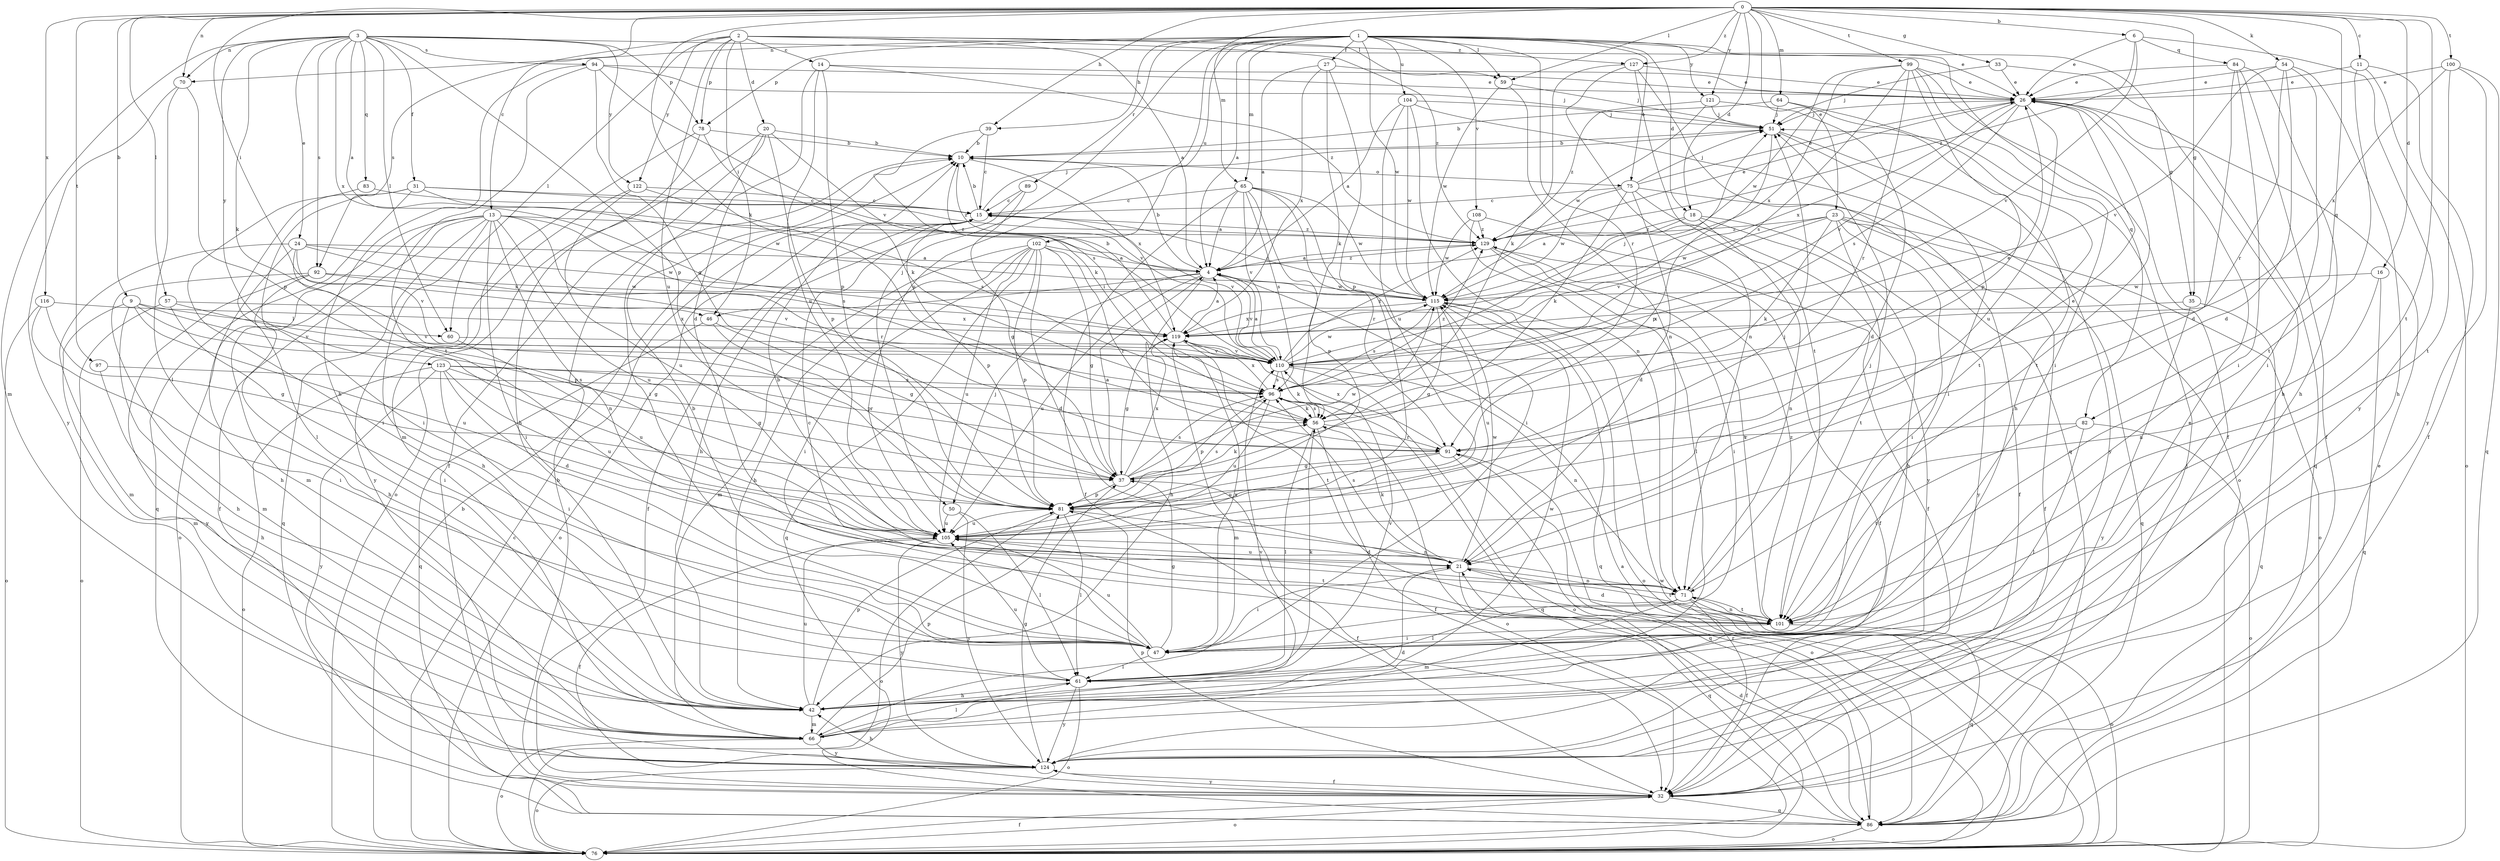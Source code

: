 strict digraph  {
0;
1;
2;
3;
4;
6;
9;
10;
11;
13;
14;
15;
16;
18;
20;
21;
23;
24;
26;
27;
31;
32;
33;
35;
37;
39;
42;
46;
47;
50;
51;
54;
56;
57;
59;
60;
61;
64;
65;
66;
70;
71;
75;
76;
78;
81;
82;
83;
84;
86;
89;
91;
92;
94;
96;
97;
99;
100;
101;
102;
104;
105;
108;
110;
115;
116;
119;
121;
122;
123;
124;
127;
129;
0 -> 6  [label=b];
0 -> 9  [label=b];
0 -> 11  [label=c];
0 -> 13  [label=c];
0 -> 16  [label=d];
0 -> 18  [label=d];
0 -> 23  [label=e];
0 -> 33  [label=g];
0 -> 35  [label=g];
0 -> 39  [label=h];
0 -> 46  [label=i];
0 -> 54  [label=k];
0 -> 56  [label=k];
0 -> 57  [label=l];
0 -> 59  [label=l];
0 -> 64  [label=m];
0 -> 65  [label=m];
0 -> 70  [label=n];
0 -> 82  [label=q];
0 -> 97  [label=t];
0 -> 99  [label=t];
0 -> 100  [label=t];
0 -> 101  [label=t];
0 -> 116  [label=x];
0 -> 121  [label=y];
0 -> 127  [label=z];
1 -> 4  [label=a];
1 -> 18  [label=d];
1 -> 27  [label=f];
1 -> 35  [label=g];
1 -> 39  [label=h];
1 -> 50  [label=j];
1 -> 59  [label=l];
1 -> 65  [label=m];
1 -> 70  [label=n];
1 -> 75  [label=o];
1 -> 78  [label=p];
1 -> 82  [label=q];
1 -> 89  [label=r];
1 -> 91  [label=r];
1 -> 102  [label=u];
1 -> 104  [label=u];
1 -> 105  [label=u];
1 -> 108  [label=v];
1 -> 115  [label=w];
1 -> 121  [label=y];
2 -> 4  [label=a];
2 -> 14  [label=c];
2 -> 20  [label=d];
2 -> 46  [label=i];
2 -> 59  [label=l];
2 -> 60  [label=l];
2 -> 78  [label=p];
2 -> 92  [label=s];
2 -> 105  [label=u];
2 -> 122  [label=y];
2 -> 127  [label=z];
2 -> 129  [label=z];
3 -> 4  [label=a];
3 -> 24  [label=e];
3 -> 26  [label=e];
3 -> 31  [label=f];
3 -> 56  [label=k];
3 -> 60  [label=l];
3 -> 66  [label=m];
3 -> 70  [label=n];
3 -> 78  [label=p];
3 -> 81  [label=p];
3 -> 83  [label=q];
3 -> 92  [label=s];
3 -> 94  [label=s];
3 -> 119  [label=x];
3 -> 122  [label=y];
3 -> 123  [label=y];
4 -> 10  [label=b];
4 -> 42  [label=h];
4 -> 46  [label=i];
4 -> 50  [label=j];
4 -> 105  [label=u];
4 -> 110  [label=v];
4 -> 115  [label=w];
4 -> 129  [label=z];
6 -> 26  [label=e];
6 -> 84  [label=q];
6 -> 110  [label=v];
6 -> 124  [label=y];
6 -> 129  [label=z];
9 -> 37  [label=g];
9 -> 42  [label=h];
9 -> 60  [label=l];
9 -> 66  [label=m];
9 -> 105  [label=u];
9 -> 110  [label=v];
10 -> 75  [label=o];
10 -> 110  [label=v];
10 -> 119  [label=x];
11 -> 26  [label=e];
11 -> 32  [label=f];
11 -> 76  [label=o];
11 -> 101  [label=t];
13 -> 32  [label=f];
13 -> 42  [label=h];
13 -> 47  [label=i];
13 -> 66  [label=m];
13 -> 71  [label=n];
13 -> 76  [label=o];
13 -> 86  [label=q];
13 -> 91  [label=r];
13 -> 96  [label=s];
13 -> 105  [label=u];
13 -> 129  [label=z];
14 -> 21  [label=d];
14 -> 26  [label=e];
14 -> 81  [label=p];
14 -> 105  [label=u];
14 -> 129  [label=z];
15 -> 10  [label=b];
15 -> 32  [label=f];
15 -> 51  [label=j];
15 -> 76  [label=o];
15 -> 81  [label=p];
15 -> 110  [label=v];
15 -> 129  [label=z];
16 -> 71  [label=n];
16 -> 86  [label=q];
16 -> 115  [label=w];
18 -> 4  [label=a];
18 -> 42  [label=h];
18 -> 71  [label=n];
18 -> 124  [label=y];
18 -> 129  [label=z];
20 -> 10  [label=b];
20 -> 32  [label=f];
20 -> 47  [label=i];
20 -> 76  [label=o];
20 -> 81  [label=p];
20 -> 96  [label=s];
21 -> 47  [label=i];
21 -> 56  [label=k];
21 -> 71  [label=n];
21 -> 86  [label=q];
21 -> 96  [label=s];
21 -> 101  [label=t];
21 -> 105  [label=u];
21 -> 115  [label=w];
23 -> 32  [label=f];
23 -> 47  [label=i];
23 -> 56  [label=k];
23 -> 76  [label=o];
23 -> 86  [label=q];
23 -> 101  [label=t];
23 -> 110  [label=v];
23 -> 115  [label=w];
23 -> 129  [label=z];
24 -> 4  [label=a];
24 -> 42  [label=h];
24 -> 66  [label=m];
24 -> 81  [label=p];
24 -> 110  [label=v];
24 -> 115  [label=w];
24 -> 119  [label=x];
26 -> 51  [label=j];
26 -> 86  [label=q];
26 -> 96  [label=s];
26 -> 101  [label=t];
26 -> 105  [label=u];
26 -> 110  [label=v];
26 -> 119  [label=x];
27 -> 4  [label=a];
27 -> 26  [label=e];
27 -> 56  [label=k];
27 -> 81  [label=p];
27 -> 119  [label=x];
31 -> 15  [label=c];
31 -> 47  [label=i];
31 -> 61  [label=l];
31 -> 86  [label=q];
31 -> 115  [label=w];
31 -> 129  [label=z];
32 -> 10  [label=b];
32 -> 51  [label=j];
32 -> 76  [label=o];
32 -> 81  [label=p];
32 -> 86  [label=q];
32 -> 124  [label=y];
33 -> 26  [label=e];
33 -> 42  [label=h];
33 -> 51  [label=j];
35 -> 86  [label=q];
35 -> 119  [label=x];
35 -> 124  [label=y];
37 -> 4  [label=a];
37 -> 32  [label=f];
37 -> 56  [label=k];
37 -> 81  [label=p];
37 -> 96  [label=s];
37 -> 115  [label=w];
37 -> 119  [label=x];
39 -> 10  [label=b];
39 -> 15  [label=c];
39 -> 56  [label=k];
42 -> 66  [label=m];
42 -> 81  [label=p];
42 -> 105  [label=u];
42 -> 115  [label=w];
46 -> 37  [label=g];
46 -> 81  [label=p];
46 -> 86  [label=q];
47 -> 10  [label=b];
47 -> 37  [label=g];
47 -> 61  [label=l];
47 -> 105  [label=u];
47 -> 119  [label=x];
50 -> 61  [label=l];
50 -> 105  [label=u];
50 -> 124  [label=y];
51 -> 10  [label=b];
51 -> 47  [label=i];
51 -> 81  [label=p];
51 -> 124  [label=y];
54 -> 21  [label=d];
54 -> 26  [label=e];
54 -> 42  [label=h];
54 -> 47  [label=i];
54 -> 91  [label=r];
54 -> 110  [label=v];
56 -> 26  [label=e];
56 -> 32  [label=f];
56 -> 61  [label=l];
56 -> 91  [label=r];
56 -> 96  [label=s];
57 -> 47  [label=i];
57 -> 76  [label=o];
57 -> 110  [label=v];
57 -> 119  [label=x];
59 -> 51  [label=j];
59 -> 71  [label=n];
59 -> 115  [label=w];
60 -> 105  [label=u];
60 -> 110  [label=v];
61 -> 42  [label=h];
61 -> 56  [label=k];
61 -> 76  [label=o];
61 -> 105  [label=u];
61 -> 110  [label=v];
61 -> 124  [label=y];
64 -> 10  [label=b];
64 -> 42  [label=h];
64 -> 51  [label=j];
64 -> 101  [label=t];
65 -> 4  [label=a];
65 -> 15  [label=c];
65 -> 32  [label=f];
65 -> 47  [label=i];
65 -> 81  [label=p];
65 -> 91  [label=r];
65 -> 96  [label=s];
65 -> 110  [label=v];
65 -> 115  [label=w];
66 -> 21  [label=d];
66 -> 26  [label=e];
66 -> 61  [label=l];
66 -> 76  [label=o];
66 -> 81  [label=p];
66 -> 110  [label=v];
66 -> 124  [label=y];
70 -> 61  [label=l];
70 -> 81  [label=p];
70 -> 124  [label=y];
71 -> 10  [label=b];
71 -> 32  [label=f];
71 -> 51  [label=j];
71 -> 61  [label=l];
71 -> 66  [label=m];
71 -> 76  [label=o];
71 -> 101  [label=t];
75 -> 15  [label=c];
75 -> 21  [label=d];
75 -> 26  [label=e];
75 -> 32  [label=f];
75 -> 51  [label=j];
75 -> 56  [label=k];
75 -> 115  [label=w];
75 -> 124  [label=y];
76 -> 4  [label=a];
76 -> 10  [label=b];
76 -> 15  [label=c];
76 -> 32  [label=f];
76 -> 115  [label=w];
78 -> 10  [label=b];
78 -> 42  [label=h];
78 -> 56  [label=k];
78 -> 66  [label=m];
81 -> 26  [label=e];
81 -> 61  [label=l];
81 -> 71  [label=n];
81 -> 76  [label=o];
81 -> 96  [label=s];
81 -> 105  [label=u];
82 -> 61  [label=l];
82 -> 76  [label=o];
82 -> 91  [label=r];
82 -> 101  [label=t];
83 -> 15  [label=c];
83 -> 47  [label=i];
84 -> 21  [label=d];
84 -> 26  [label=e];
84 -> 32  [label=f];
84 -> 42  [label=h];
84 -> 47  [label=i];
86 -> 21  [label=d];
86 -> 26  [label=e];
86 -> 76  [label=o];
86 -> 91  [label=r];
89 -> 15  [label=c];
89 -> 37  [label=g];
89 -> 42  [label=h];
91 -> 37  [label=g];
91 -> 76  [label=o];
91 -> 86  [label=q];
91 -> 105  [label=u];
91 -> 119  [label=x];
92 -> 42  [label=h];
92 -> 66  [label=m];
92 -> 110  [label=v];
92 -> 115  [label=w];
92 -> 124  [label=y];
94 -> 26  [label=e];
94 -> 37  [label=g];
94 -> 42  [label=h];
94 -> 51  [label=j];
94 -> 101  [label=t];
94 -> 110  [label=v];
96 -> 56  [label=k];
96 -> 76  [label=o];
96 -> 81  [label=p];
96 -> 86  [label=q];
96 -> 105  [label=u];
96 -> 119  [label=x];
96 -> 129  [label=z];
97 -> 42  [label=h];
97 -> 96  [label=s];
99 -> 26  [label=e];
99 -> 32  [label=f];
99 -> 47  [label=i];
99 -> 81  [label=p];
99 -> 91  [label=r];
99 -> 96  [label=s];
99 -> 115  [label=w];
99 -> 119  [label=x];
100 -> 26  [label=e];
100 -> 86  [label=q];
100 -> 101  [label=t];
100 -> 119  [label=x];
100 -> 124  [label=y];
101 -> 15  [label=c];
101 -> 21  [label=d];
101 -> 47  [label=i];
101 -> 71  [label=n];
101 -> 86  [label=q];
101 -> 129  [label=z];
102 -> 4  [label=a];
102 -> 21  [label=d];
102 -> 37  [label=g];
102 -> 42  [label=h];
102 -> 47  [label=i];
102 -> 66  [label=m];
102 -> 81  [label=p];
102 -> 86  [label=q];
102 -> 91  [label=r];
102 -> 105  [label=u];
104 -> 4  [label=a];
104 -> 51  [label=j];
104 -> 71  [label=n];
104 -> 76  [label=o];
104 -> 105  [label=u];
104 -> 115  [label=w];
105 -> 21  [label=d];
105 -> 32  [label=f];
105 -> 51  [label=j];
105 -> 101  [label=t];
105 -> 124  [label=y];
108 -> 32  [label=f];
108 -> 61  [label=l];
108 -> 115  [label=w];
108 -> 129  [label=z];
110 -> 4  [label=a];
110 -> 51  [label=j];
110 -> 56  [label=k];
110 -> 71  [label=n];
110 -> 76  [label=o];
110 -> 96  [label=s];
110 -> 115  [label=w];
110 -> 129  [label=z];
115 -> 15  [label=c];
115 -> 37  [label=g];
115 -> 76  [label=o];
115 -> 86  [label=q];
115 -> 96  [label=s];
115 -> 105  [label=u];
115 -> 119  [label=x];
116 -> 37  [label=g];
116 -> 47  [label=i];
116 -> 76  [label=o];
116 -> 119  [label=x];
119 -> 4  [label=a];
119 -> 10  [label=b];
119 -> 37  [label=g];
119 -> 66  [label=m];
119 -> 101  [label=t];
119 -> 110  [label=v];
121 -> 21  [label=d];
121 -> 51  [label=j];
121 -> 115  [label=w];
121 -> 129  [label=z];
122 -> 15  [label=c];
122 -> 96  [label=s];
122 -> 105  [label=u];
122 -> 124  [label=y];
123 -> 21  [label=d];
123 -> 37  [label=g];
123 -> 47  [label=i];
123 -> 76  [label=o];
123 -> 91  [label=r];
123 -> 96  [label=s];
123 -> 105  [label=u];
123 -> 124  [label=y];
124 -> 32  [label=f];
124 -> 37  [label=g];
124 -> 42  [label=h];
124 -> 76  [label=o];
127 -> 26  [label=e];
127 -> 56  [label=k];
127 -> 71  [label=n];
127 -> 86  [label=q];
127 -> 101  [label=t];
129 -> 4  [label=a];
129 -> 26  [label=e];
129 -> 32  [label=f];
129 -> 47  [label=i];
129 -> 101  [label=t];
}
